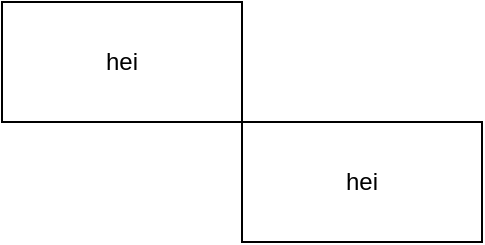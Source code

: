 <mxfile version="14.7.7" type="github">
  <diagram id="aaqlvT2COIpE-IazAyf2" name="Page-1">
    <mxGraphModel dx="705" dy="645" grid="1" gridSize="10" guides="1" tooltips="1" connect="1" arrows="1" fold="1" page="1" pageScale="1" pageWidth="827" pageHeight="1169" math="0" shadow="0">
      <root>
        <mxCell id="0" />
        <mxCell id="1" parent="0" />
        <mxCell id="b9WQvAEmnDXINqWYrG84-1" value="hei&lt;br&gt;" style="rounded=0;whiteSpace=wrap;html=1;" vertex="1" parent="1">
          <mxGeometry x="110" y="200" width="120" height="60" as="geometry" />
        </mxCell>
        <mxCell id="b9WQvAEmnDXINqWYrG84-2" value="hei&lt;br&gt;" style="rounded=0;whiteSpace=wrap;html=1;" vertex="1" parent="1">
          <mxGeometry x="230" y="260" width="120" height="60" as="geometry" />
        </mxCell>
      </root>
    </mxGraphModel>
  </diagram>
</mxfile>
